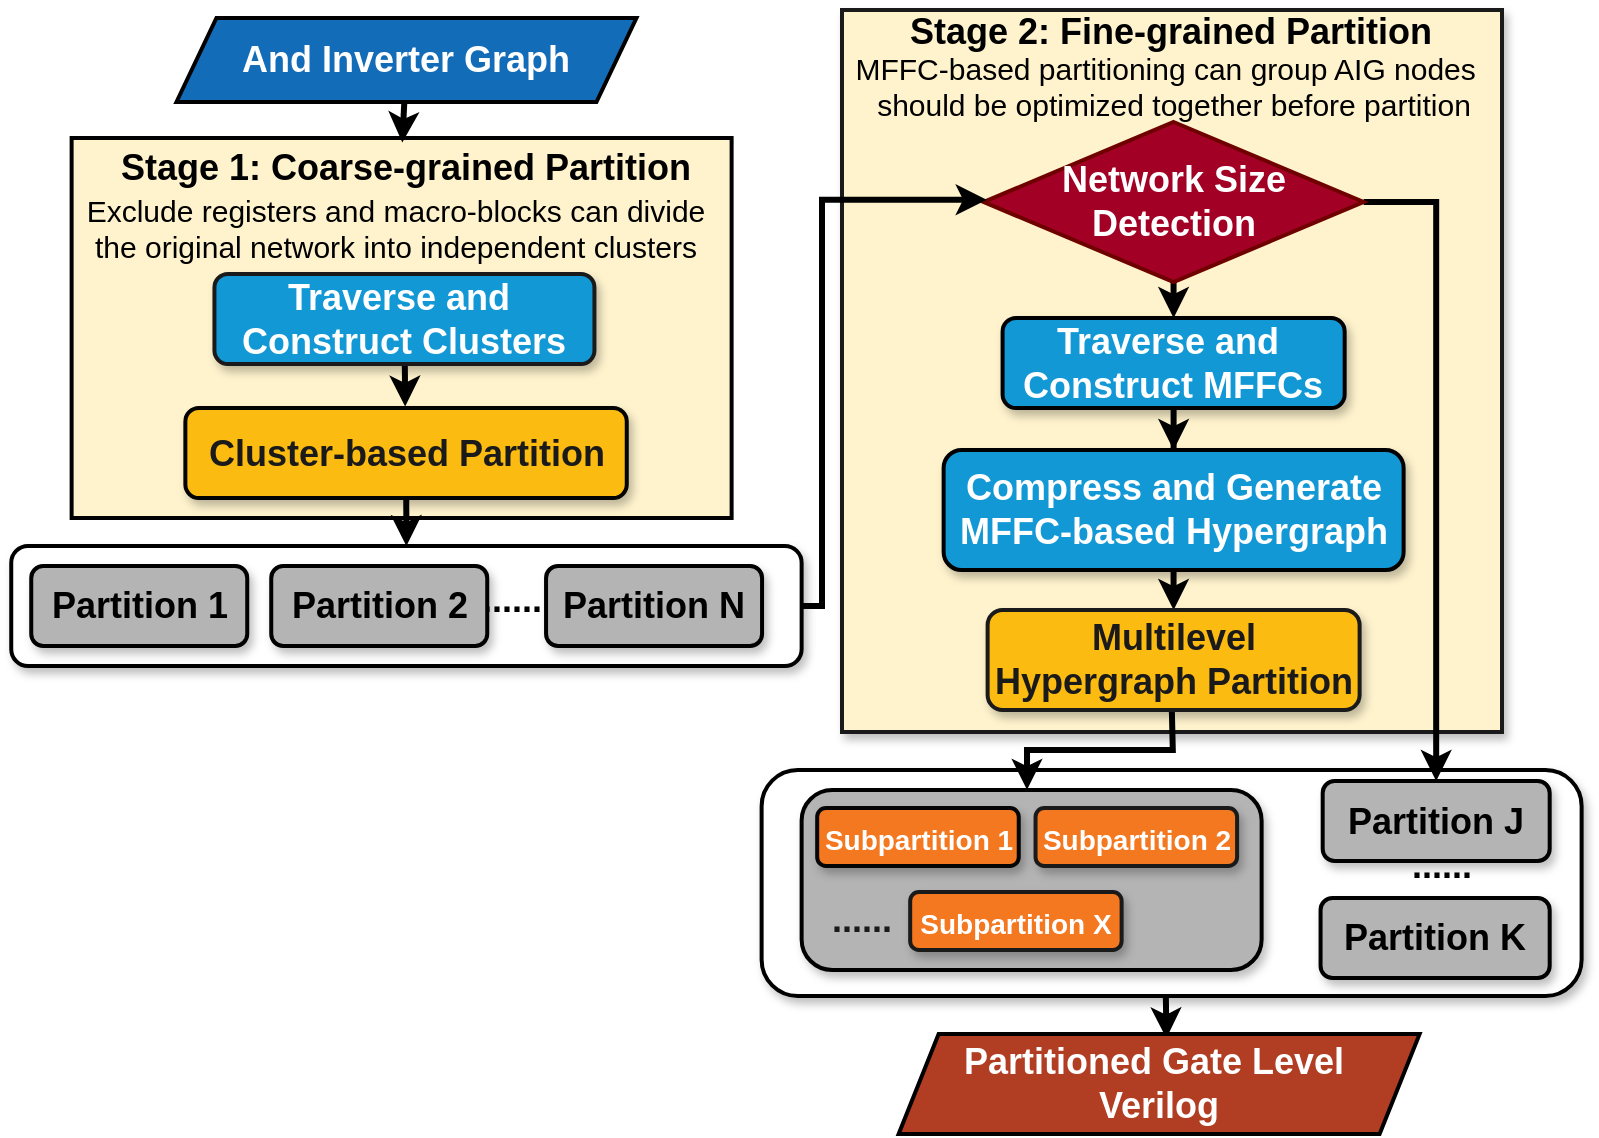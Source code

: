 <mxfile version="25.0.3">
  <diagram name="第 1 页" id="j_07Ym5FIF2X4ZPxHcAr">
    <mxGraphModel dx="3438" dy="2368" grid="1" gridSize="10" guides="1" tooltips="1" connect="0" arrows="1" fold="1" page="1" pageScale="1" pageWidth="530" pageHeight="1050" math="0" shadow="0">
      <root>
        <mxCell id="0" />
        <mxCell id="1" parent="0" />
        <mxCell id="IHA92KQq_NijXk_jOCyx-48" style="rounded=0;orthogonalLoop=1;jettySize=auto;html=1;strokeWidth=3;entryX=0.514;entryY=0.043;entryDx=0;entryDy=0;entryPerimeter=0;exitX=0.493;exitY=1.009;exitDx=0;exitDy=0;exitPerimeter=0;" parent="1" source="IHA92KQq_NijXk_jOCyx-46" edge="1" target="BfRxkR6zQDN4HbglDn2J-5">
          <mxGeometry relative="1" as="geometry">
            <mxPoint x="-265.629" y="-63" as="targetPoint" />
          </mxGeometry>
        </mxCell>
        <mxCell id="IHA92KQq_NijXk_jOCyx-46" value="" style="rounded=1;whiteSpace=wrap;html=1;shadow=1;strokeWidth=2;fontSize=18;arcSize=16;" parent="1" vertex="1">
          <mxGeometry x="-470.19" y="-303" width="410" height="113" as="geometry" />
        </mxCell>
        <mxCell id="RKz9n2dJhe-HLLSOtMHz-72" style="edgeStyle=orthogonalEdgeStyle;rounded=0;orthogonalLoop=1;jettySize=auto;html=1;entryX=0.5;entryY=0;entryDx=0;entryDy=0;fontStyle=1;fontSize=15;strokeWidth=3;" parent="1" edge="1">
          <mxGeometry relative="1" as="geometry">
            <mxPoint x="-259.793" y="514" as="sourcePoint" />
          </mxGeometry>
        </mxCell>
        <mxCell id="7EjFisQ0ylx8nIiFaVZQ-102" value="" style="rounded=1;whiteSpace=wrap;html=1;shadow=1;strokeWidth=2;fontSize=18;arcSize=14;" parent="1" vertex="1">
          <mxGeometry x="-845.38" y="-415" width="395.19" height="60" as="geometry" />
        </mxCell>
        <mxCell id="7EjFisQ0ylx8nIiFaVZQ-103" value="&lt;font face=&quot;Helvetica&quot; style=&quot;font-size: 18px;&quot;&gt;Partition 1&lt;/font&gt;" style="rounded=1;whiteSpace=wrap;html=1;fontStyle=1;fontSize=18;strokeWidth=2;shadow=1;fillColor=#B4B4B4;" parent="1" vertex="1">
          <mxGeometry x="-835.38" y="-405" width="108" height="40" as="geometry" />
        </mxCell>
        <mxCell id="7EjFisQ0ylx8nIiFaVZQ-106" value="&lt;font face=&quot;Helvetica&quot; style=&quot;font-size: 18px;&quot;&gt;......&lt;/font&gt;" style="text;html=1;strokeColor=none;fillColor=none;align=center;verticalAlign=middle;whiteSpace=wrap;rounded=0;fontStyle=1;fontSize=18;strokeWidth=3;" parent="1" vertex="1">
          <mxGeometry x="-625.38" y="-403" width="60" height="30" as="geometry" />
        </mxCell>
        <mxCell id="7EjFisQ0ylx8nIiFaVZQ-107" value="&lt;font face=&quot;Helvetica&quot; style=&quot;font-size: 18px;&quot;&gt;Partition N&lt;/font&gt;" style="rounded=1;whiteSpace=wrap;html=1;fontStyle=1;fontSize=18;strokeWidth=2;shadow=1;fillColor=#B4B4B4;" parent="1" vertex="1">
          <mxGeometry x="-577.97" y="-405" width="108" height="40" as="geometry" />
        </mxCell>
        <mxCell id="7EjFisQ0ylx8nIiFaVZQ-108" value="&lt;font face=&quot;Helvetica&quot; style=&quot;font-size: 18px;&quot;&gt;Partition 2&lt;/font&gt;" style="rounded=1;whiteSpace=wrap;html=1;fontStyle=1;fontSize=18;strokeWidth=2;shadow=1;fillColor=#B4B4B4;" parent="1" vertex="1">
          <mxGeometry x="-715.38" y="-405" width="108" height="40" as="geometry" />
        </mxCell>
        <mxCell id="7EjFisQ0ylx8nIiFaVZQ-117" value="" style="rounded=1;whiteSpace=wrap;html=1;shadow=1;strokeWidth=2;fontSize=18;arcSize=17;fillColor=#B4B4B4;" parent="1" vertex="1">
          <mxGeometry x="-450.19" y="-293" width="230" height="90" as="geometry" />
        </mxCell>
        <mxCell id="7EjFisQ0ylx8nIiFaVZQ-118" value="&lt;font face=&quot;Helvetica&quot; style=&quot;font-size: 14px;&quot;&gt;Subpartition 1&lt;/font&gt;" style="rounded=1;whiteSpace=wrap;html=1;fontStyle=1;fontSize=18;strokeWidth=2;shadow=1;fillColor=#F47820;strokeColor=#050505;fontColor=#ffffff;" parent="1" vertex="1">
          <mxGeometry x="-442.41" y="-284" width="100.78" height="29" as="geometry" />
        </mxCell>
        <mxCell id="7EjFisQ0ylx8nIiFaVZQ-122" value="&lt;font face=&quot;Helvetica&quot; style=&quot;font-size: 18px;&quot;&gt;Partition J&lt;/font&gt;" style="rounded=1;whiteSpace=wrap;html=1;fontStyle=1;fontSize=18;strokeWidth=2;shadow=1;fillColor=#B4B4B4;" parent="1" vertex="1">
          <mxGeometry x="-189.66" y="-297.5" width="113.5" height="40" as="geometry" />
        </mxCell>
        <mxCell id="7EjFisQ0ylx8nIiFaVZQ-123" value="&lt;font face=&quot;Helvetica&quot; style=&quot;font-size: 18px;&quot;&gt;Partition K&lt;/font&gt;" style="rounded=1;whiteSpace=wrap;html=1;fontStyle=1;fontSize=18;strokeWidth=2;shadow=1;fillColor=#B4B4B4;" parent="1" vertex="1">
          <mxGeometry x="-190.72" y="-239" width="114.56" height="40" as="geometry" />
        </mxCell>
        <mxCell id="7EjFisQ0ylx8nIiFaVZQ-124" value="&lt;font color=&quot;#1a1a1a&quot; face=&quot;Helvetica&quot; style=&quot;font-size: 18px;&quot;&gt;......&lt;/font&gt;" style="text;html=1;strokeColor=none;fillColor=none;align=center;verticalAlign=middle;whiteSpace=wrap;rounded=0;fontStyle=1;fontSize=18;strokeWidth=3;" parent="1" vertex="1">
          <mxGeometry x="-450.19" y="-243" width="60" height="30" as="geometry" />
        </mxCell>
        <mxCell id="xWjIhd71VnCCE1YYqo9q-8" value="" style="rounded=0;whiteSpace=wrap;html=1;strokeWidth=2;shadow=1;fillColor=#fef3cd;strokeColor=#1A1A1A;" parent="1" vertex="1">
          <mxGeometry x="-430" y="-683" width="330" height="361" as="geometry" />
        </mxCell>
        <mxCell id="xWjIhd71VnCCE1YYqo9q-9" value="&lt;b style=&quot;font-size: 18px;&quot;&gt;Stage 2:&amp;nbsp;&lt;/b&gt;&lt;span style=&quot;font-size: 18px;&quot;&gt;&lt;b&gt;Fine-grained Partition&lt;/b&gt;&lt;/span&gt;" style="text;html=1;align=center;verticalAlign=middle;whiteSpace=wrap;rounded=0;" parent="1" vertex="1">
          <mxGeometry x="-402.69" y="-687" width="275" height="30" as="geometry" />
        </mxCell>
        <mxCell id="xWjIhd71VnCCE1YYqo9q-13" style="edgeStyle=orthogonalEdgeStyle;rounded=0;orthogonalLoop=1;jettySize=auto;html=1;entryX=0.5;entryY=0;entryDx=0;entryDy=0;strokeWidth=3;" parent="1" source="xWjIhd71VnCCE1YYqo9q-10" target="xWjIhd71VnCCE1YYqo9q-12" edge="1">
          <mxGeometry relative="1" as="geometry" />
        </mxCell>
        <mxCell id="xWjIhd71VnCCE1YYqo9q-10" value="&lt;b style=&quot;&quot;&gt;&lt;font style=&quot;font-size: 18px;&quot;&gt;Traverse and&amp;nbsp; Construct MFFCs&lt;/font&gt;&lt;/b&gt;" style="rounded=1;whiteSpace=wrap;html=1;fillColor=#1398d6;strokeColor=#000000;strokeWidth=2;shadow=1;fontColor=#ffffff;" parent="1" vertex="1">
          <mxGeometry x="-349.71" y="-529" width="171.04" height="45" as="geometry" />
        </mxCell>
        <mxCell id="xWjIhd71VnCCE1YYqo9q-15" style="edgeStyle=orthogonalEdgeStyle;rounded=0;orthogonalLoop=1;jettySize=auto;html=1;entryX=0.5;entryY=0;entryDx=0;entryDy=0;strokeWidth=3;" parent="1" target="xWjIhd71VnCCE1YYqo9q-14" edge="1">
          <mxGeometry relative="1" as="geometry">
            <mxPoint x="-264.25" y="-413" as="sourcePoint" />
          </mxGeometry>
        </mxCell>
        <mxCell id="xWjIhd71VnCCE1YYqo9q-12" value="&lt;b style=&quot;&quot;&gt;&lt;font style=&quot;font-size: 18px;&quot;&gt;Compress and Generate MFFC-based Hypergraph&lt;/font&gt;&lt;/b&gt;" style="rounded=1;whiteSpace=wrap;html=1;fillColor=#1398d6;strokeColor=#000000;strokeWidth=2;shadow=1;fontColor=#ffffff;" parent="1" vertex="1">
          <mxGeometry x="-379.19" y="-463" width="230" height="60" as="geometry" />
        </mxCell>
        <mxCell id="IHA92KQq_NijXk_jOCyx-24" style="edgeStyle=orthogonalEdgeStyle;rounded=0;orthogonalLoop=1;jettySize=auto;html=1;strokeWidth=3;entryX=0.49;entryY=-0.001;entryDx=0;entryDy=0;entryPerimeter=0;" parent="1" target="7EjFisQ0ylx8nIiFaVZQ-117" edge="1">
          <mxGeometry relative="1" as="geometry">
            <mxPoint x="-265.107" y="-334" as="sourcePoint" />
            <mxPoint x="-336.003" y="-289" as="targetPoint" />
          </mxGeometry>
        </mxCell>
        <mxCell id="xWjIhd71VnCCE1YYqo9q-14" value="&lt;b style=&quot;&quot;&gt;&lt;font color=&quot;#1a1a1a&quot; style=&quot;font-size: 18px;&quot;&gt;Multilevel Hypergraph Partition&lt;/font&gt;&lt;/b&gt;" style="rounded=1;whiteSpace=wrap;html=1;fillColor=#fcbb11;strokeColor=#1A1A1A;strokeWidth=2;shadow=1;fontColor=#ffffff;" parent="1" vertex="1">
          <mxGeometry x="-357.19" y="-383" width="186" height="50" as="geometry" />
        </mxCell>
        <mxCell id="XvL0Aqur6_jCMQlNLn5S-1" value="" style="rounded=0;whiteSpace=wrap;html=1;strokeWidth=2;fillColor=#FEF3CD;strokeColor=#000000;" parent="1" vertex="1">
          <mxGeometry x="-815.19" y="-619" width="330" height="190" as="geometry" />
        </mxCell>
        <mxCell id="BfRxkR6zQDN4HbglDn2J-4" value="&lt;span style=&quot;font-size: 18px; font-weight: 700;&quot;&gt;&lt;font color=&quot;#ffffff&quot;&gt;And Inverter Graph&lt;/font&gt;&lt;/span&gt;" style="shape=parallelogram;perimeter=parallelogramPerimeter;whiteSpace=wrap;html=1;fixedSize=1;fillColor=#136cb7;strokeColor=#000000;strokeWidth=2;" parent="1" vertex="1">
          <mxGeometry x="-762.78" y="-679" width="230" height="42" as="geometry" />
        </mxCell>
        <mxCell id="BfRxkR6zQDN4HbglDn2J-5" value="&lt;span style=&quot;font-size: 18px; font-weight: 700;&quot;&gt;Partitioned Gate Level&amp;nbsp;&lt;/span&gt;&lt;div&gt;&lt;span style=&quot;font-size: 18px; font-weight: 700;&quot;&gt;Verilog&lt;/span&gt;&lt;/div&gt;" style="shape=parallelogram;perimeter=parallelogramPerimeter;whiteSpace=wrap;html=1;fixedSize=1;fillColor=#b13e23;strokeColor=#000000;strokeWidth=2;fontColor=#ffffff;" parent="1" vertex="1">
          <mxGeometry x="-401.69" y="-171" width="260.5" height="50" as="geometry" />
        </mxCell>
        <mxCell id="0tODEHoR0FGv6Y3S5fYB-1" value="&lt;br&gt;&lt;b style=&quot;forced-color-adjust: none; color: rgb(0, 0, 0); font-family: Helvetica; font-style: normal; font-variant-ligatures: normal; font-variant-caps: normal; letter-spacing: normal; orphans: 2; text-align: center; text-indent: 0px; text-transform: none; widows: 2; word-spacing: 0px; -webkit-text-stroke-width: 0px; white-space: normal; text-decoration-thickness: initial; text-decoration-style: initial; text-decoration-color: initial; font-size: 18px;&quot;&gt;Stage 1: Coarse-grained Partition&lt;/b&gt;&lt;div&gt;&lt;br/&gt;&lt;/div&gt;" style="text;html=1;align=center;verticalAlign=middle;whiteSpace=wrap;rounded=0;fillColor=none;" parent="1" vertex="1">
          <mxGeometry x="-813.41" y="-619" width="330" height="30" as="geometry" />
        </mxCell>
        <mxCell id="IHA92KQq_NijXk_jOCyx-12" style="rounded=0;orthogonalLoop=1;jettySize=auto;html=1;entryX=0.498;entryY=-0.016;entryDx=0;entryDy=0;strokeWidth=3;entryPerimeter=0;" parent="1" source="0tODEHoR0FGv6Y3S5fYB-10" target="0tODEHoR0FGv6Y3S5fYB-11" edge="1">
          <mxGeometry relative="1" as="geometry">
            <mxPoint x="-648.0" y="-508.5" as="targetPoint" />
          </mxGeometry>
        </mxCell>
        <mxCell id="0tODEHoR0FGv6Y3S5fYB-10" value="&lt;b style=&quot;&quot;&gt;&lt;font style=&quot;font-size: 18px;&quot;&gt;Traverse and&amp;nbsp; Construct Clusters&lt;/font&gt;&lt;/b&gt;" style="rounded=1;whiteSpace=wrap;html=1;fillColor=#1398d6;strokeColor=#1A1A1A;strokeWidth=2;shadow=1;fontColor=#ffffff;" parent="1" vertex="1">
          <mxGeometry x="-743.78" y="-551" width="190" height="45" as="geometry" />
        </mxCell>
        <mxCell id="IHA92KQq_NijXk_jOCyx-19" style="rounded=0;orthogonalLoop=1;jettySize=auto;html=1;entryX=0.5;entryY=0;entryDx=0;entryDy=0;strokeWidth=3;" parent="1" source="0tODEHoR0FGv6Y3S5fYB-11" target="7EjFisQ0ylx8nIiFaVZQ-102" edge="1">
          <mxGeometry relative="1" as="geometry" />
        </mxCell>
        <mxCell id="0tODEHoR0FGv6Y3S5fYB-11" value="&lt;font color=&quot;#1a1a1a&quot;&gt;&lt;b&gt;&lt;font style=&quot;font-size: 18px;&quot;&gt;Cluster-based&amp;nbsp;&lt;/font&gt;&lt;/b&gt;&lt;b style=&quot;&quot;&gt;&lt;font style=&quot;font-size: 18px;&quot;&gt;Partition&lt;/font&gt;&lt;/b&gt;&lt;/font&gt;" style="rounded=1;whiteSpace=wrap;html=1;fillColor=#fcbb11;strokeColor=#030303;strokeWidth=2;shadow=1;fontColor=#ffffff;" parent="1" vertex="1">
          <mxGeometry x="-758.32" y="-484" width="220.7" height="45" as="geometry" />
        </mxCell>
        <mxCell id="IHA92KQq_NijXk_jOCyx-9" style="rounded=0;orthogonalLoop=1;jettySize=auto;html=1;entryX=0.501;entryY=0.012;entryDx=0;entryDy=0;entryPerimeter=0;strokeWidth=3;" parent="1" source="BfRxkR6zQDN4HbglDn2J-4" target="XvL0Aqur6_jCMQlNLn5S-1" edge="1">
          <mxGeometry relative="1" as="geometry" />
        </mxCell>
        <mxCell id="IHA92KQq_NijXk_jOCyx-23" style="edgeStyle=orthogonalEdgeStyle;rounded=0;orthogonalLoop=1;jettySize=auto;html=1;entryX=0.5;entryY=0;entryDx=0;entryDy=0;strokeWidth=3;" parent="1" target="xWjIhd71VnCCE1YYqo9q-10" edge="1">
          <mxGeometry relative="1" as="geometry">
            <mxPoint x="-264.25" y="-554.025" as="sourcePoint" />
          </mxGeometry>
        </mxCell>
        <mxCell id="IHA92KQq_NijXk_jOCyx-25" style="edgeStyle=orthogonalEdgeStyle;rounded=0;orthogonalLoop=1;jettySize=auto;html=1;strokeWidth=3;entryX=0.5;entryY=0;entryDx=0;entryDy=0;" parent="1" source="IHA92KQq_NijXk_jOCyx-22" target="7EjFisQ0ylx8nIiFaVZQ-122" edge="1">
          <mxGeometry relative="1" as="geometry">
            <mxPoint x="-130.63" y="-229" as="targetPoint" />
            <Array as="points">
              <mxPoint x="-133" y="-587" />
            </Array>
          </mxGeometry>
        </mxCell>
        <mxCell id="IHA92KQq_NijXk_jOCyx-22" value="&lt;font style=&quot;font-size: 18px;&quot;&gt;&lt;b&gt;Network Size&lt;/b&gt;&lt;/font&gt;&lt;div style=&quot;font-size: 18px;&quot;&gt;&lt;font style=&quot;font-size: 18px;&quot;&gt;&lt;b&gt;Detection&lt;/b&gt;&lt;/font&gt;&lt;/div&gt;" style="rhombus;whiteSpace=wrap;html=1;fillColor=#a20025;strokeColor=#6F0000;strokeWidth=2;fontColor=#ffffff;" parent="1" vertex="1">
          <mxGeometry x="-359.19" y="-627" width="190" height="80" as="geometry" />
        </mxCell>
        <mxCell id="IHA92KQq_NijXk_jOCyx-34" value="&lt;font face=&quot;Helvetica&quot; style=&quot;font-size: 14px;&quot;&gt;Subpartition 2&lt;/font&gt;" style="rounded=1;whiteSpace=wrap;html=1;fillColor=#F47820;strokeColor=#1A1A1A;fontStyle=1;fontSize=18;strokeWidth=2;shadow=1;fontColor=#ffffff;" parent="1" vertex="1">
          <mxGeometry x="-333.23" y="-284" width="100.78" height="29" as="geometry" />
        </mxCell>
        <mxCell id="IHA92KQq_NijXk_jOCyx-35" value="&lt;font face=&quot;Helvetica&quot; style=&quot;font-size: 14px;&quot;&gt;Subpartition X&lt;/font&gt;" style="rounded=1;whiteSpace=wrap;html=1;fillColor=#F47820;strokeColor=#1A1A1A;fontStyle=1;fontSize=18;strokeWidth=2;shadow=1;fontColor=#ffffff;" parent="1" vertex="1">
          <mxGeometry x="-395.91" y="-242" width="105.72" height="29" as="geometry" />
        </mxCell>
        <mxCell id="IHA92KQq_NijXk_jOCyx-47" value="&lt;font face=&quot;Helvetica&quot; style=&quot;font-size: 18px;&quot;&gt;......&lt;/font&gt;" style="text;html=1;strokeColor=none;fillColor=none;align=center;verticalAlign=middle;whiteSpace=wrap;rounded=0;fontStyle=1;fontSize=18;strokeWidth=3;" parent="1" vertex="1">
          <mxGeometry x="-160.28" y="-270" width="60" height="30" as="geometry" />
        </mxCell>
        <mxCell id="39NMx4I2l4L2Q5ObK9nr-1" value="&lt;font style=&quot;font-size: 15px;&quot;&gt;&amp;nbsp;Exclude registers and macro-blocks can divide&amp;nbsp;&lt;/font&gt;&lt;div&gt;&lt;font style=&quot;font-size: 15px;&quot;&gt;the original network into independent clusters&lt;/font&gt;&lt;/div&gt;" style="text;html=1;align=center;verticalAlign=middle;whiteSpace=wrap;rounded=0;" parent="1" vertex="1">
          <mxGeometry x="-842.78" y="-589" width="380" height="30" as="geometry" />
        </mxCell>
        <mxCell id="39NMx4I2l4L2Q5ObK9nr-2" value="&lt;font style=&quot;font-size: 15px;&quot;&gt;MFFC-based partitioning can group AIG nodes&amp;nbsp;&amp;nbsp;&lt;/font&gt;&lt;div&gt;&lt;font style=&quot;font-size: 15px;&quot;&gt;should be optimized together before partition&lt;/font&gt;&lt;/div&gt;" style="text;html=1;align=center;verticalAlign=middle;whiteSpace=wrap;rounded=0;" parent="1" vertex="1">
          <mxGeometry x="-454.19" y="-660" width="380" height="30" as="geometry" />
        </mxCell>
        <mxCell id="PsctTlrt_1mwTGFoMzXE-1" style="edgeStyle=orthogonalEdgeStyle;rounded=0;orthogonalLoop=1;jettySize=auto;html=1;entryX=0.008;entryY=0.486;entryDx=0;entryDy=0;entryPerimeter=0;strokeWidth=3;" edge="1" parent="1" source="7EjFisQ0ylx8nIiFaVZQ-102" target="IHA92KQq_NijXk_jOCyx-22">
          <mxGeometry relative="1" as="geometry">
            <Array as="points">
              <mxPoint x="-440" y="-385" />
              <mxPoint x="-440" y="-588" />
            </Array>
          </mxGeometry>
        </mxCell>
      </root>
    </mxGraphModel>
  </diagram>
</mxfile>
